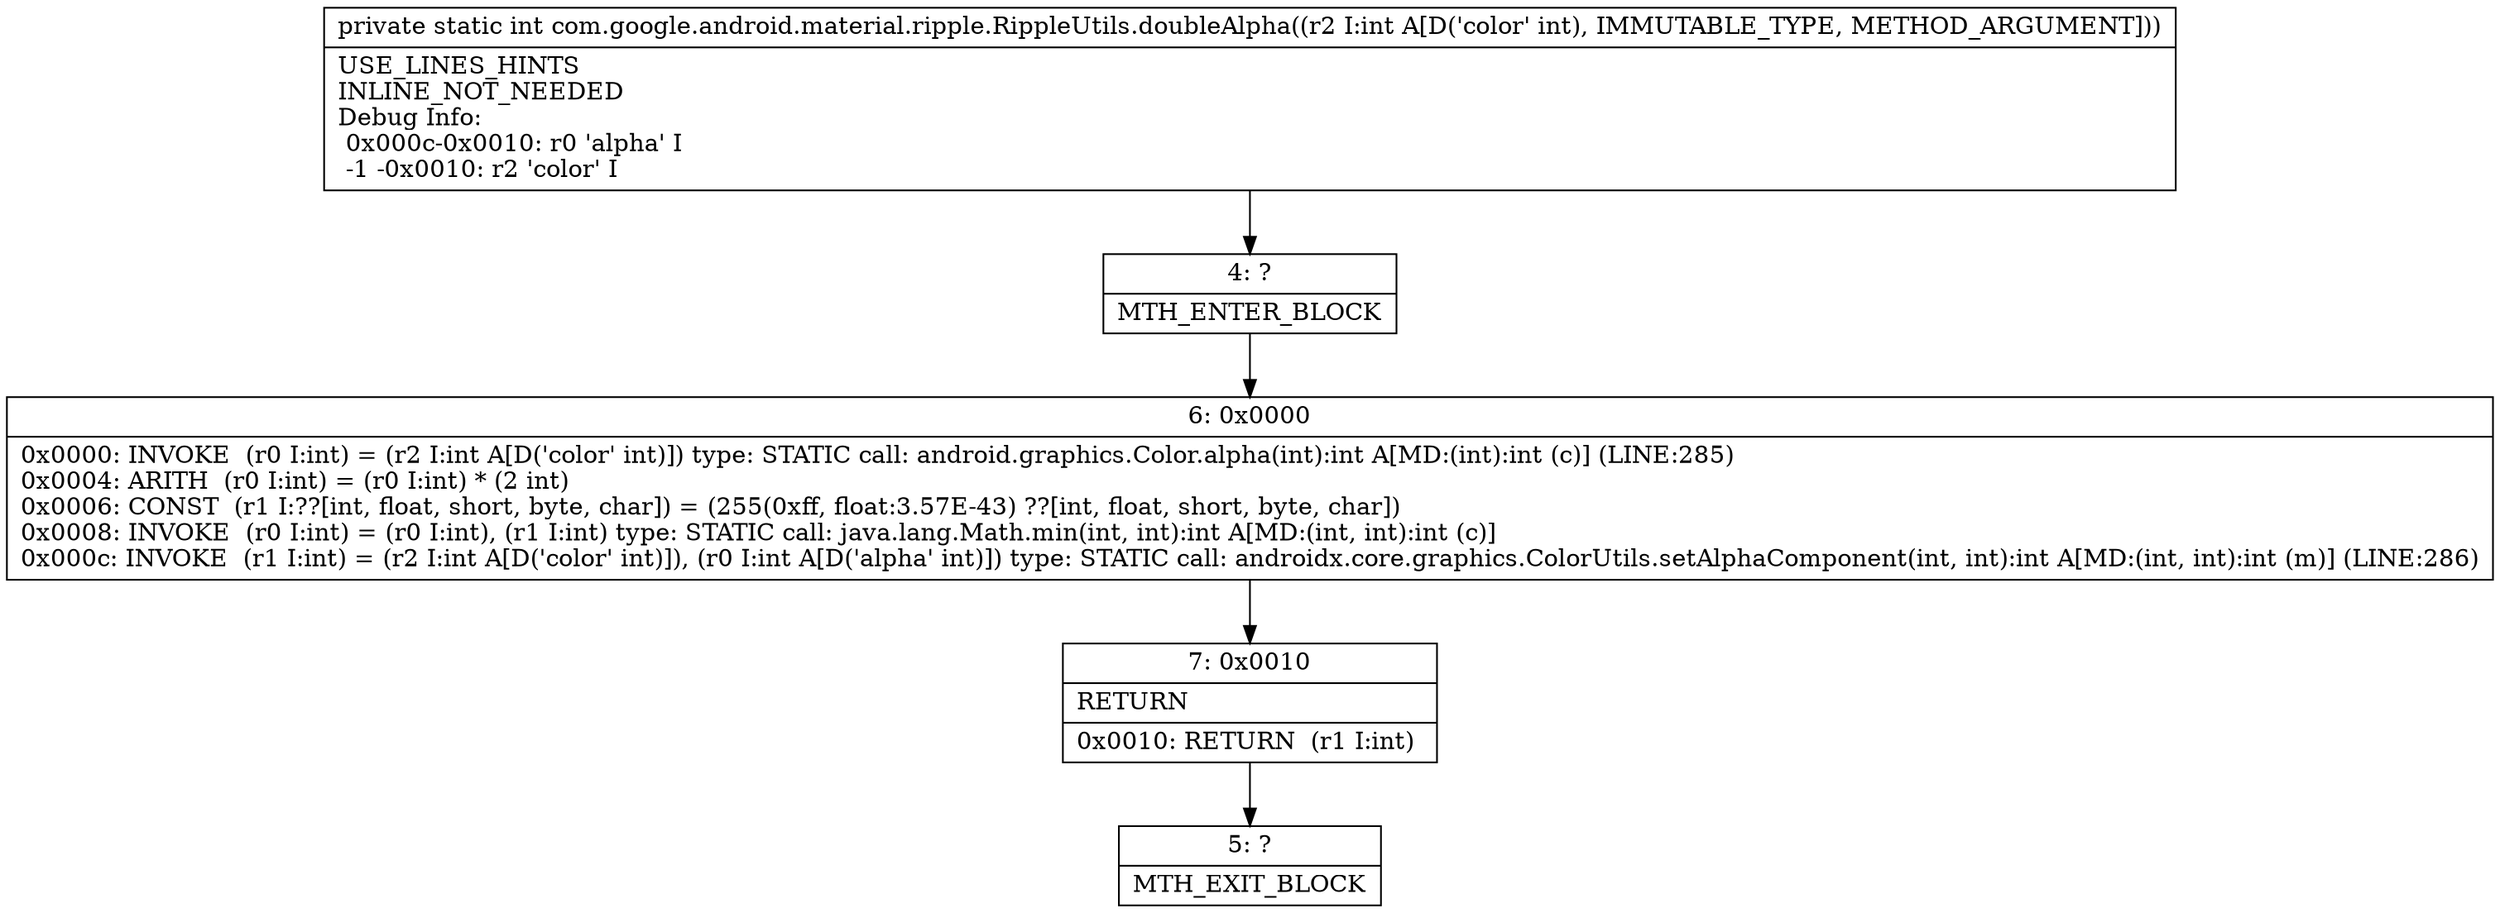 digraph "CFG forcom.google.android.material.ripple.RippleUtils.doubleAlpha(I)I" {
Node_4 [shape=record,label="{4\:\ ?|MTH_ENTER_BLOCK\l}"];
Node_6 [shape=record,label="{6\:\ 0x0000|0x0000: INVOKE  (r0 I:int) = (r2 I:int A[D('color' int)]) type: STATIC call: android.graphics.Color.alpha(int):int A[MD:(int):int (c)] (LINE:285)\l0x0004: ARITH  (r0 I:int) = (r0 I:int) * (2 int) \l0x0006: CONST  (r1 I:??[int, float, short, byte, char]) = (255(0xff, float:3.57E\-43) ??[int, float, short, byte, char]) \l0x0008: INVOKE  (r0 I:int) = (r0 I:int), (r1 I:int) type: STATIC call: java.lang.Math.min(int, int):int A[MD:(int, int):int (c)]\l0x000c: INVOKE  (r1 I:int) = (r2 I:int A[D('color' int)]), (r0 I:int A[D('alpha' int)]) type: STATIC call: androidx.core.graphics.ColorUtils.setAlphaComponent(int, int):int A[MD:(int, int):int (m)] (LINE:286)\l}"];
Node_7 [shape=record,label="{7\:\ 0x0010|RETURN\l|0x0010: RETURN  (r1 I:int) \l}"];
Node_5 [shape=record,label="{5\:\ ?|MTH_EXIT_BLOCK\l}"];
MethodNode[shape=record,label="{private static int com.google.android.material.ripple.RippleUtils.doubleAlpha((r2 I:int A[D('color' int), IMMUTABLE_TYPE, METHOD_ARGUMENT]))  | USE_LINES_HINTS\lINLINE_NOT_NEEDED\lDebug Info:\l  0x000c\-0x0010: r0 'alpha' I\l  \-1 \-0x0010: r2 'color' I\l}"];
MethodNode -> Node_4;Node_4 -> Node_6;
Node_6 -> Node_7;
Node_7 -> Node_5;
}

